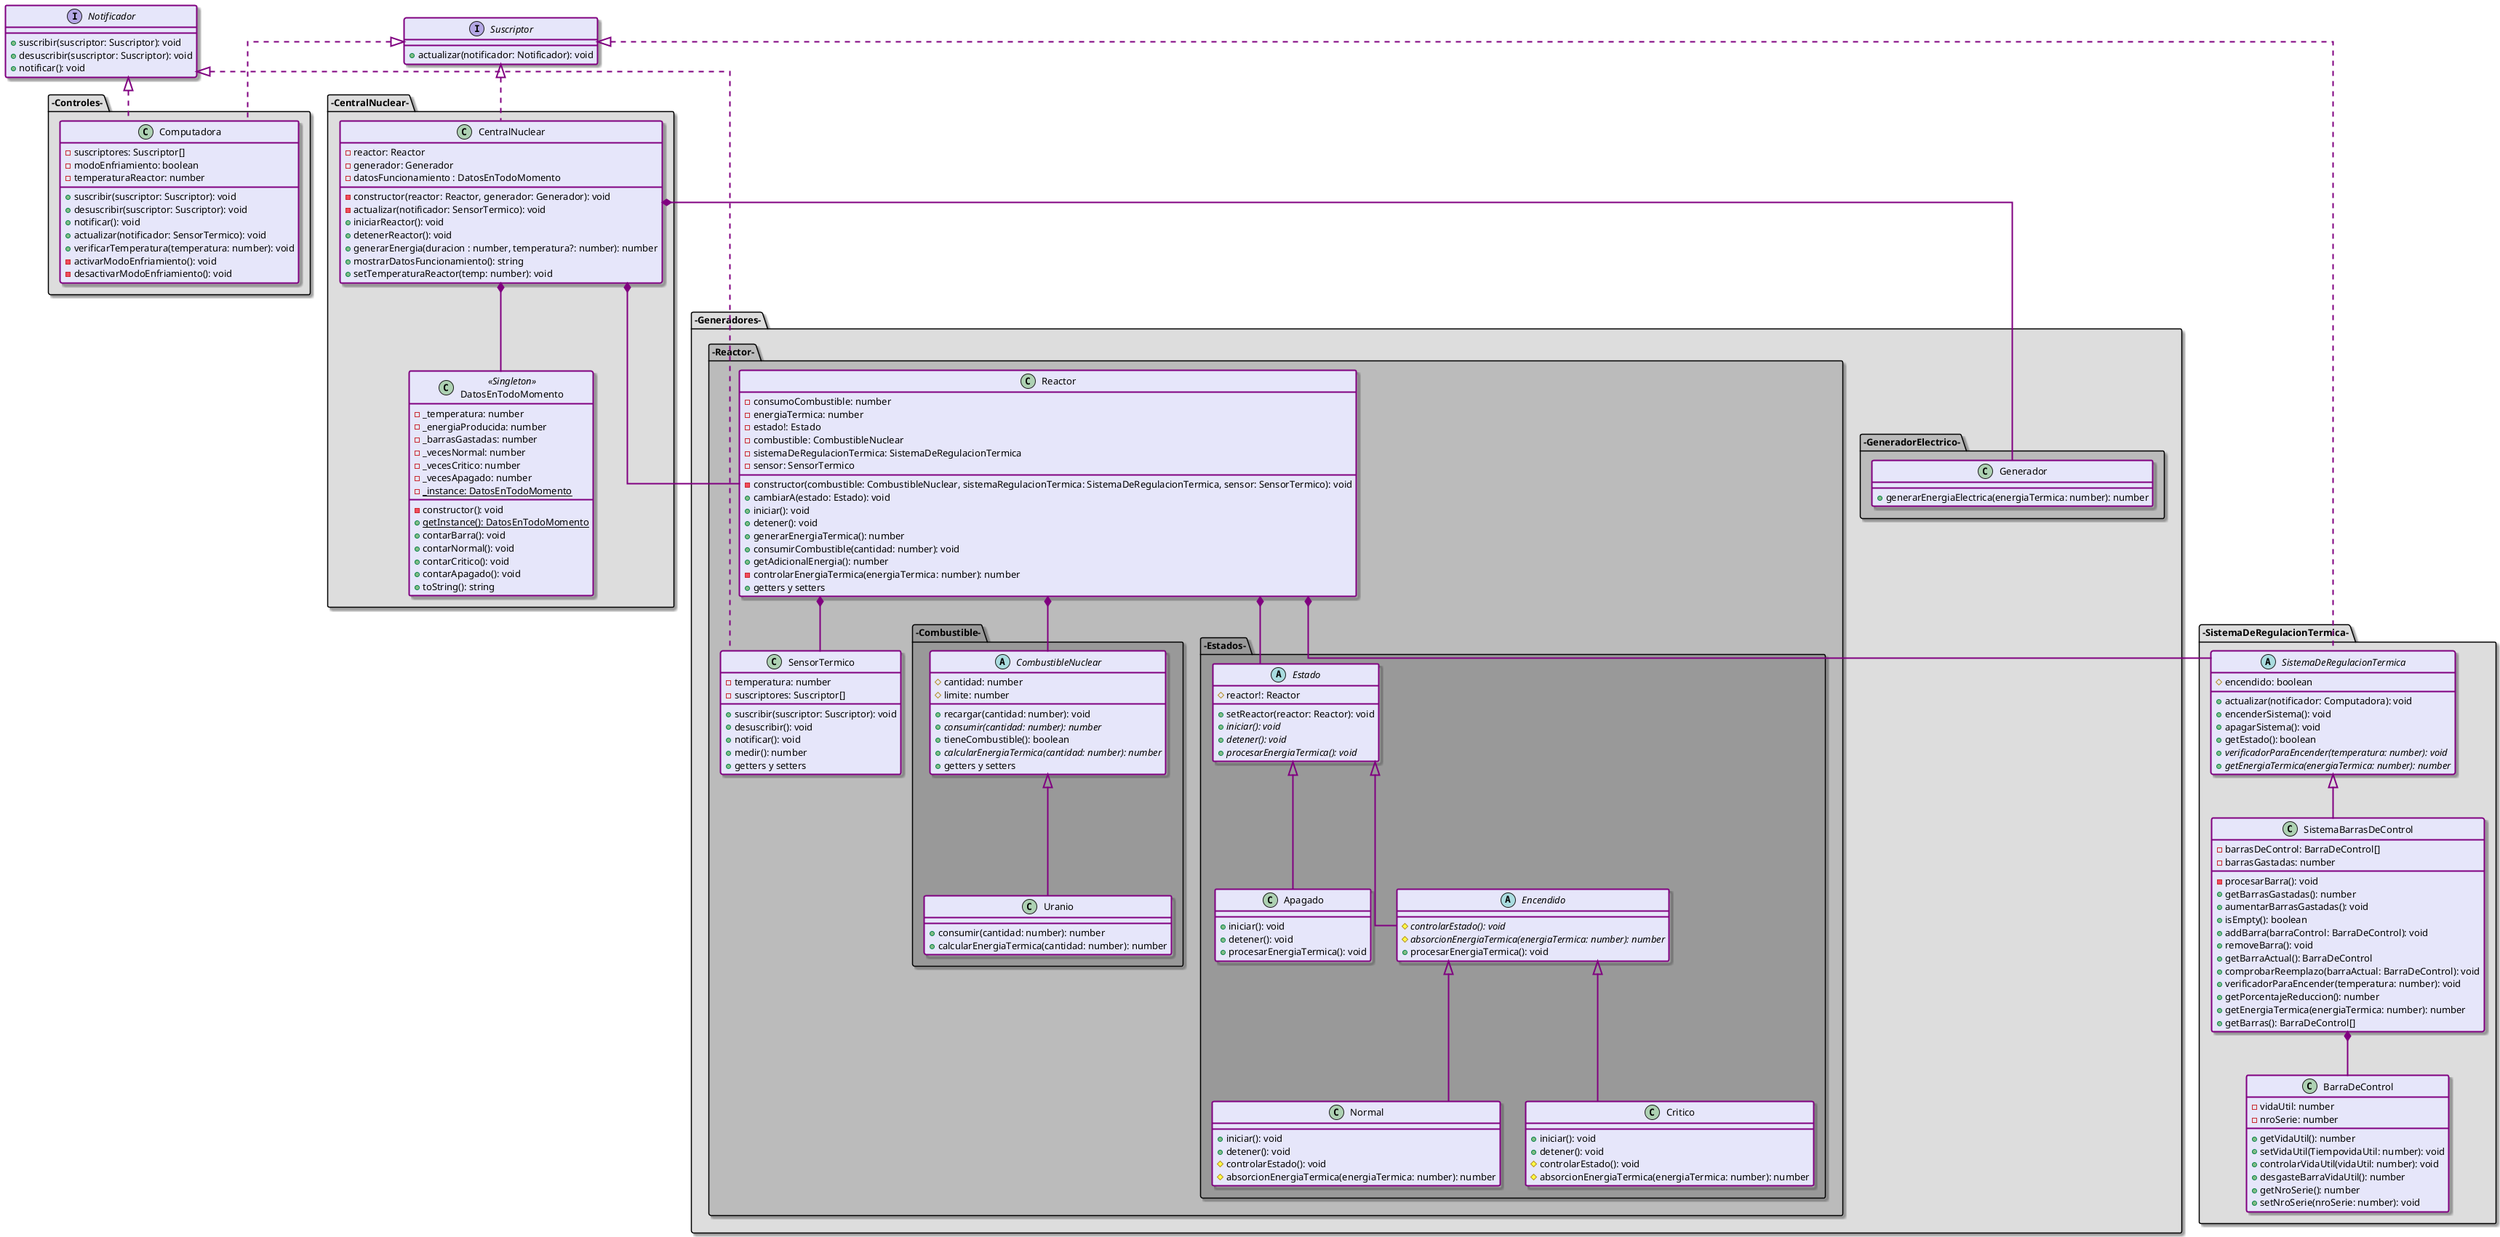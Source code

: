 @startuml DiagramaCentral

' tema

!define MyFontColor #000000
!define MyBorderColor #800080
!define MyBackgroundColor #E6E6FA
!define MyArrowColor #800080
!define MyPackageColor #DDDDDD

skinparam defaultFontName Arial
skinparam DefaultFontSize 13
skinparam Linetype ortho
skinparam Arrowcolor MyArrowColor
skinparam ArrowThickness 2
skinparam Classbordercolor MyBorderColor
skinparam ClassBorderThickness 2
skinparam ClassBackgroundColor MyBackgroundColor
skinparam Shadowing true
skinparam GroupInheritance 1
skinparam NoteBackgroundColor yellow
skinparam NoteBorderThickness 2
skinparam PackageBackgroundColor MyPackageColor

' clases

package -CentralNuclear- {
	class CentralNuclear implements .Suscriptor {
		- reactor: Reactor
		- generador: Generador
		- datosFuncionamiento : DatosEnTodoMomento

		- constructor(reactor: Reactor, generador: Generador): void
		- actualizar(notificador: SensorTermico): void
		+ iniciarReactor(): void
		+ detenerReactor(): void
		+ generarEnergia(duracion : number, temperatura?: number): number
		+ mostrarDatosFuncionamiento(): string
		+ setTemperaturaReactor(temp: number): void
	}

	class DatosEnTodoMomento <<Singleton>> {
		- _temperatura: number
		- _energiaProducida: number
		- _barrasGastadas: number
		- _vecesNormal: number
		- _vecesCritico: number
		- _vecesApagado: number
		- {static} _instance: DatosEnTodoMomento

		- constructor(): void
		+ {static} getInstance(): DatosEnTodoMomento
		+ contarBarra(): void
		+ contarNormal(): void
		+ contarCritico(): void
		+ contarApagado(): void
		+ toString(): string
	}
}

package -Controles- {
	class Computadora implements .Notificador, .Suscriptor {
		- suscriptores: Suscriptor[]
		- modoEnfriamiento: boolean
		- temperaturaReactor: number

		+ suscribir(suscriptor: Suscriptor): void
		+ desuscribir(suscriptor: Suscriptor): void
		+ notificar(): void
		+ actualizar(notificador: SensorTermico): void
		+ verificarTemperatura(temperatura: number): void
		- activarModoEnfriamiento(): void
		- desactivarModoEnfriamiento(): void
	}
}

package -SistemaDeRegulacionTermica- {
	abstract class SistemaDeRegulacionTermica implements .Suscriptor {
		# encendido: boolean

		+ actualizar(notificador: Computadora): void
		+ encenderSistema(): void
		+ apagarSistema(): void
		+ getEstado(): boolean
		+ {abstract} verificadorParaEncender(temperatura: number): void
		+ {abstract} getEnergiaTermica(energiaTermica: number): number
	}

	class SistemaBarrasDeControl extends SistemaDeRegulacionTermica {
		- barrasDeControl: BarraDeControl[]
		- barrasGastadas: number

		- procesarBarra(): void
		+ getBarrasGastadas(): number
		+ aumentarBarrasGastadas(): void
		+ isEmpty(): boolean
		+ addBarra(barraControl: BarraDeControl): void
		+ removeBarra(): void
		+ getBarraActual(): BarraDeControl
		+ comprobarReemplazo(barraActual: BarraDeControl): void
		+ verificadorParaEncender(temperatura: number): void
		+ getPorcentajeReduccion(): number
		+ getEnergiaTermica(energiaTermica: number): number
		+ getBarras(): BarraDeControl[]
	}
	
	class BarraDeControl {
		- vidaUtil: number
		- nroSerie: number

		+ getVidaUtil(): number
		+ setVidaUtil(TiempovidaUtil: number): void
		+ controlarVidaUtil(vidaUtil: number): void
		+ desgasteBarraVidaUtil(): number
		+ getNroSerie(): number
		+ setNroSerie(nroSerie: number): void
	}
}

package -Generadores- {
	package -GeneradorElectrico- #BBBBBB {
		class Generador {
			+ generarEnergiaElectrica(energiaTermica: number): number
		}
	}

	package -Reactor- #BBBBBB {
		package -Combustible- #999999 {
			abstract class CombustibleNuclear {
				# cantidad: number
				# limite: number

				+ recargar(cantidad: number): void
				+ {abstract} consumir(cantidad: number): number
				+ tieneCombustible(): boolean
				+ {abstract} calcularEnergiaTermica(cantidad: number): number
				+ {method} getters y setters
			}

			class Uranio extends CombustibleNuclear {
				+ consumir(cantidad: number): number
				+ calcularEnergiaTermica(cantidad: number): number
			}
		}

		package -Estados- #999999 {
			abstract class Estado {
				# reactor!: Reactor

				+ setReactor(reactor: Reactor): void
				+ {abstract} iniciar(): void
				+ {abstract} detener(): void
				+ {abstract} procesarEnergiaTermica(): void
			}
			class Apagado extends Estado {
				+ iniciar(): void
				+ detener(): void
				+ procesarEnergiaTermica(): void
			}

			abstract class Encendido extends Estado {
				# {abstract} controlarEstado(): void
				# {abstract} absorcionEnergiaTermica(energiaTermica: number): number
				+ procesarEnergiaTermica(): void
			}

			class Normal extends Encendido {
				+ iniciar(): void
				+ detener(): void
				# controlarEstado(): void
				# absorcionEnergiaTermica(energiaTermica: number): number
			}

			class Critico extends Encendido {
				+ iniciar(): void
				+ detener(): void
				# controlarEstado(): void
				# absorcionEnergiaTermica(energiaTermica: number): number
			}
		}

		class Reactor {
			- consumoCombustible: number
			- energiaTermica: number
			- estado!: Estado
			- combustible: CombustibleNuclear
			- sistemaDeRegulacionTermica: SistemaDeRegulacionTermica
			- sensor: SensorTermico

			- constructor(combustible: CombustibleNuclear, sistemaRegulacionTermica: SistemaDeRegulacionTermica, sensor: SensorTermico): void
			+ cambiarA(estado: Estado): void
			+ iniciar(): void
			+ detener(): void
			+ generarEnergiaTermica(): number
			+ consumirCombustible(cantidad: number): void
			+ getAdicionalEnergia(): number
			- controlarEnergiaTermica(energiaTermica: number): number
			+ {method} getters y setters
		}

		class SensorTermico implements .Notificador {
			- temperatura: number
			- suscriptores: Suscriptor[]

			+ suscribir(suscriptor: Suscriptor): void
			+ desuscribir(): void
			+ notificar(): void
			+ medir(): number
			+ {method} getters y setters
		}
	}
}

' interfaces

interface Notificador {
	+ suscribir(suscriptor: Suscriptor): void
	+ desuscribir(suscriptor: Suscriptor): void
	+ notificar(): void
}

interface Suscriptor {
	+ actualizar(notificador: Notificador): void
}

' relaciones

Reactor *-- CombustibleNuclear
Reactor *-- SensorTermico
Reactor *-- SistemaDeRegulacionTermica
Reactor *-- Estado

SistemaBarrasDeControl *-- BarraDeControl

CentralNuclear *-- Reactor
CentralNuclear *-- Generador
CentralNuclear *-- DatosEnTodoMomento

@enduml